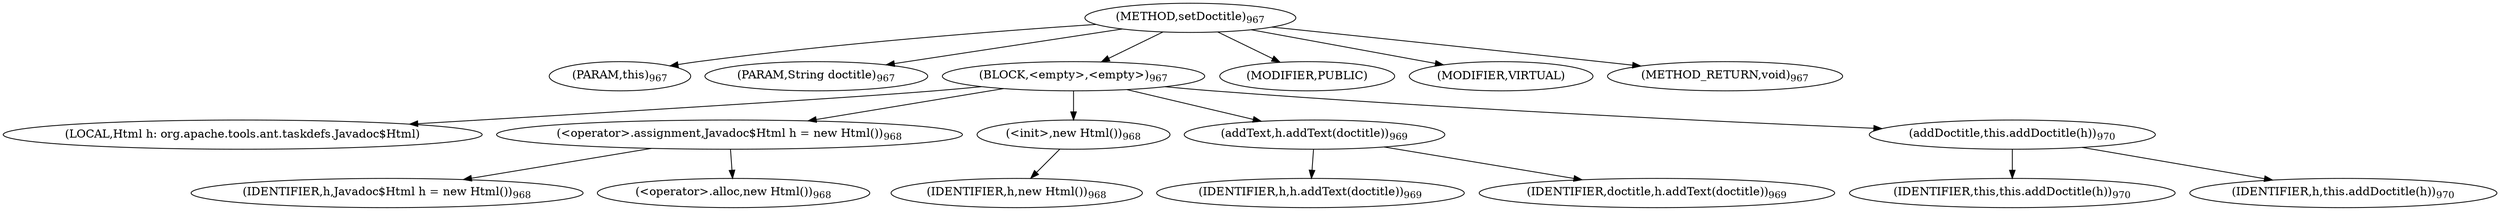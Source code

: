 digraph "setDoctitle" {  
"1739" [label = <(METHOD,setDoctitle)<SUB>967</SUB>> ]
"167" [label = <(PARAM,this)<SUB>967</SUB>> ]
"1740" [label = <(PARAM,String doctitle)<SUB>967</SUB>> ]
"1741" [label = <(BLOCK,&lt;empty&gt;,&lt;empty&gt;)<SUB>967</SUB>> ]
"165" [label = <(LOCAL,Html h: org.apache.tools.ant.taskdefs.Javadoc$Html)> ]
"1742" [label = <(&lt;operator&gt;.assignment,Javadoc$Html h = new Html())<SUB>968</SUB>> ]
"1743" [label = <(IDENTIFIER,h,Javadoc$Html h = new Html())<SUB>968</SUB>> ]
"1744" [label = <(&lt;operator&gt;.alloc,new Html())<SUB>968</SUB>> ]
"1745" [label = <(&lt;init&gt;,new Html())<SUB>968</SUB>> ]
"164" [label = <(IDENTIFIER,h,new Html())<SUB>968</SUB>> ]
"1746" [label = <(addText,h.addText(doctitle))<SUB>969</SUB>> ]
"1747" [label = <(IDENTIFIER,h,h.addText(doctitle))<SUB>969</SUB>> ]
"1748" [label = <(IDENTIFIER,doctitle,h.addText(doctitle))<SUB>969</SUB>> ]
"1749" [label = <(addDoctitle,this.addDoctitle(h))<SUB>970</SUB>> ]
"166" [label = <(IDENTIFIER,this,this.addDoctitle(h))<SUB>970</SUB>> ]
"1750" [label = <(IDENTIFIER,h,this.addDoctitle(h))<SUB>970</SUB>> ]
"1751" [label = <(MODIFIER,PUBLIC)> ]
"1752" [label = <(MODIFIER,VIRTUAL)> ]
"1753" [label = <(METHOD_RETURN,void)<SUB>967</SUB>> ]
  "1739" -> "167" 
  "1739" -> "1740" 
  "1739" -> "1741" 
  "1739" -> "1751" 
  "1739" -> "1752" 
  "1739" -> "1753" 
  "1741" -> "165" 
  "1741" -> "1742" 
  "1741" -> "1745" 
  "1741" -> "1746" 
  "1741" -> "1749" 
  "1742" -> "1743" 
  "1742" -> "1744" 
  "1745" -> "164" 
  "1746" -> "1747" 
  "1746" -> "1748" 
  "1749" -> "166" 
  "1749" -> "1750" 
}
